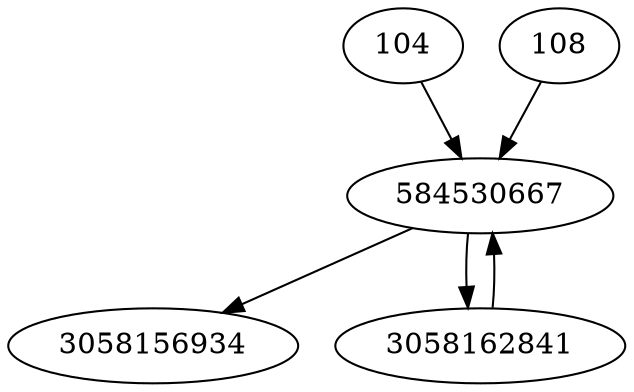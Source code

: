 strict digraph  {
3058156934;
104;
584530667;
108;
3058162841;
104 -> 584530667;
584530667 -> 3058156934;
584530667 -> 3058162841;
108 -> 584530667;
3058162841 -> 584530667;
}
